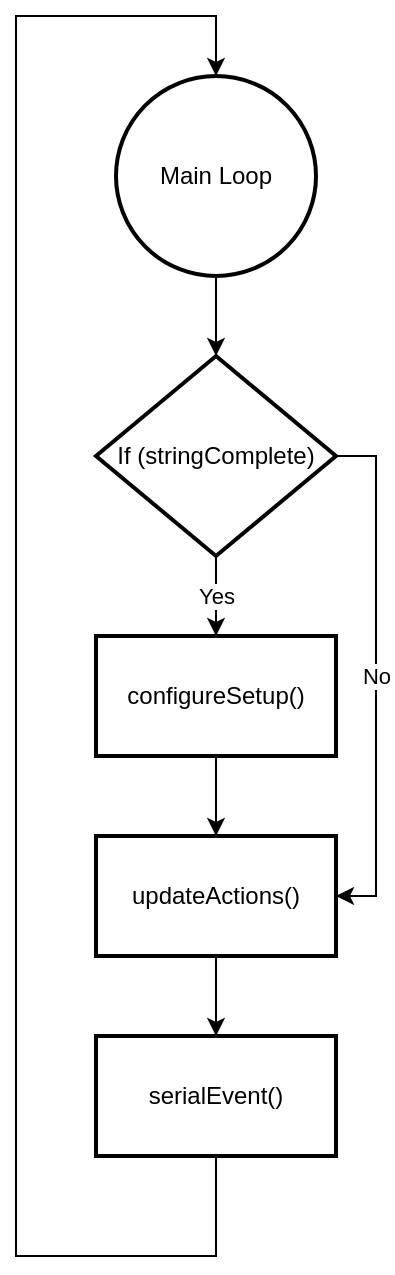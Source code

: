 <mxfile version="14.5.7" type="github" pages="2">
  <diagram id="C5RBs43oDa-KdzZeNtuy" name="MainLoop">
    <mxGraphModel dx="1278" dy="580" grid="1" gridSize="10" guides="1" tooltips="1" connect="1" arrows="1" fold="1" page="1" pageScale="1" pageWidth="827" pageHeight="1169" math="0" shadow="0">
      <root>
        <mxCell id="WIyWlLk6GJQsqaUBKTNV-0" />
        <mxCell id="WIyWlLk6GJQsqaUBKTNV-1" parent="WIyWlLk6GJQsqaUBKTNV-0" />
        <mxCell id="0K373mMc4VCgQYwYwleJ-3" value="" style="edgeStyle=orthogonalEdgeStyle;rounded=0;orthogonalLoop=1;jettySize=auto;html=1;" edge="1" parent="WIyWlLk6GJQsqaUBKTNV-1" source="XIw5_Q0r5yPtwuoXxhw9-1" target="0K373mMc4VCgQYwYwleJ-2">
          <mxGeometry relative="1" as="geometry" />
        </mxCell>
        <mxCell id="XIw5_Q0r5yPtwuoXxhw9-1" value="Main Loop" style="strokeWidth=2;html=1;shape=mxgraph.flowchart.start_2;whiteSpace=wrap;" vertex="1" parent="WIyWlLk6GJQsqaUBKTNV-1">
          <mxGeometry x="100" y="50" width="100" height="100" as="geometry" />
        </mxCell>
        <mxCell id="0K373mMc4VCgQYwYwleJ-5" value="Yes" style="edgeStyle=orthogonalEdgeStyle;rounded=0;orthogonalLoop=1;jettySize=auto;html=1;" edge="1" parent="WIyWlLk6GJQsqaUBKTNV-1" source="0K373mMc4VCgQYwYwleJ-2" target="0K373mMc4VCgQYwYwleJ-4">
          <mxGeometry relative="1" as="geometry" />
        </mxCell>
        <mxCell id="0K373mMc4VCgQYwYwleJ-7" value="No" style="edgeStyle=orthogonalEdgeStyle;rounded=0;orthogonalLoop=1;jettySize=auto;html=1;entryX=1;entryY=0.5;entryDx=0;entryDy=0;" edge="1" parent="WIyWlLk6GJQsqaUBKTNV-1" source="0K373mMc4VCgQYwYwleJ-2" target="0K373mMc4VCgQYwYwleJ-8">
          <mxGeometry relative="1" as="geometry">
            <mxPoint x="290" y="330" as="targetPoint" />
            <Array as="points">
              <mxPoint x="230" y="240" />
              <mxPoint x="230" y="460" />
            </Array>
          </mxGeometry>
        </mxCell>
        <mxCell id="0K373mMc4VCgQYwYwleJ-2" value="If (stringComplete)" style="rhombus;whiteSpace=wrap;html=1;strokeWidth=2;" vertex="1" parent="WIyWlLk6GJQsqaUBKTNV-1">
          <mxGeometry x="90" y="190" width="120" height="100" as="geometry" />
        </mxCell>
        <mxCell id="0K373mMc4VCgQYwYwleJ-9" value="" style="edgeStyle=orthogonalEdgeStyle;rounded=0;orthogonalLoop=1;jettySize=auto;html=1;" edge="1" parent="WIyWlLk6GJQsqaUBKTNV-1" source="0K373mMc4VCgQYwYwleJ-4" target="0K373mMc4VCgQYwYwleJ-8">
          <mxGeometry relative="1" as="geometry" />
        </mxCell>
        <mxCell id="0K373mMc4VCgQYwYwleJ-4" value="configureSetup()" style="whiteSpace=wrap;html=1;strokeWidth=2;" vertex="1" parent="WIyWlLk6GJQsqaUBKTNV-1">
          <mxGeometry x="90" y="330" width="120" height="60" as="geometry" />
        </mxCell>
        <mxCell id="0K373mMc4VCgQYwYwleJ-10" style="edgeStyle=orthogonalEdgeStyle;rounded=0;orthogonalLoop=1;jettySize=auto;html=1;entryX=0.5;entryY=0;entryDx=0;entryDy=0;entryPerimeter=0;exitX=0.5;exitY=1;exitDx=0;exitDy=0;" edge="1" parent="WIyWlLk6GJQsqaUBKTNV-1" source="0K373mMc4VCgQYwYwleJ-12" target="XIw5_Q0r5yPtwuoXxhw9-1">
          <mxGeometry relative="1" as="geometry">
            <mxPoint x="40" y="20" as="targetPoint" />
            <mxPoint x="150" y="590" as="sourcePoint" />
            <Array as="points">
              <mxPoint x="150" y="640" />
              <mxPoint x="50" y="640" />
              <mxPoint x="50" y="20" />
              <mxPoint x="150" y="20" />
            </Array>
          </mxGeometry>
        </mxCell>
        <mxCell id="0K373mMc4VCgQYwYwleJ-13" value="" style="edgeStyle=orthogonalEdgeStyle;rounded=0;orthogonalLoop=1;jettySize=auto;html=1;" edge="1" parent="WIyWlLk6GJQsqaUBKTNV-1" source="0K373mMc4VCgQYwYwleJ-8" target="0K373mMc4VCgQYwYwleJ-12">
          <mxGeometry relative="1" as="geometry" />
        </mxCell>
        <mxCell id="0K373mMc4VCgQYwYwleJ-8" value="updateActions()" style="whiteSpace=wrap;html=1;strokeWidth=2;" vertex="1" parent="WIyWlLk6GJQsqaUBKTNV-1">
          <mxGeometry x="90" y="430" width="120" height="60" as="geometry" />
        </mxCell>
        <mxCell id="0K373mMc4VCgQYwYwleJ-12" value="serialEvent()" style="whiteSpace=wrap;html=1;strokeWidth=2;" vertex="1" parent="WIyWlLk6GJQsqaUBKTNV-1">
          <mxGeometry x="90" y="530" width="120" height="60" as="geometry" />
        </mxCell>
      </root>
    </mxGraphModel>
  </diagram>
  <diagram id="H8BbD9E-jyJD5Mcs4bjP" name="Initialization">
    <mxGraphModel dx="1278" dy="580" grid="1" gridSize="10" guides="1" tooltips="1" connect="1" arrows="1" fold="1" page="1" pageScale="1" pageWidth="850" pageHeight="1100" math="0" shadow="0">
      <root>
        <mxCell id="xYCEXouan64_DsXRIW32-0" />
        <mxCell id="xYCEXouan64_DsXRIW32-1" parent="xYCEXouan64_DsXRIW32-0" />
      </root>
    </mxGraphModel>
  </diagram>
</mxfile>
